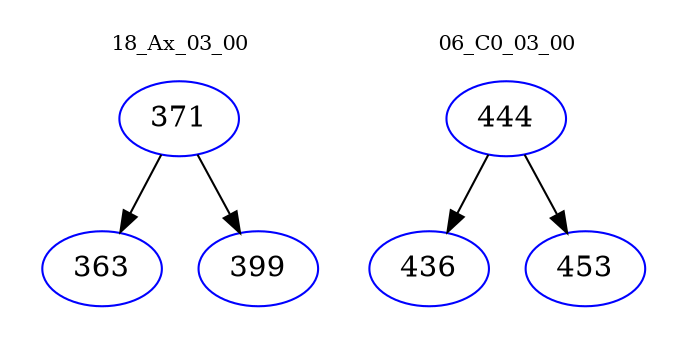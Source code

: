 digraph{
subgraph cluster_0 {
color = white
label = "18_Ax_03_00";
fontsize=10;
T0_371 [label="371", color="blue"]
T0_371 -> T0_363 [color="black"]
T0_363 [label="363", color="blue"]
T0_371 -> T0_399 [color="black"]
T0_399 [label="399", color="blue"]
}
subgraph cluster_1 {
color = white
label = "06_C0_03_00";
fontsize=10;
T1_444 [label="444", color="blue"]
T1_444 -> T1_436 [color="black"]
T1_436 [label="436", color="blue"]
T1_444 -> T1_453 [color="black"]
T1_453 [label="453", color="blue"]
}
}
